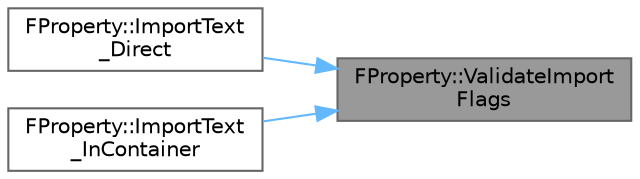 digraph "FProperty::ValidateImportFlags"
{
 // INTERACTIVE_SVG=YES
 // LATEX_PDF_SIZE
  bgcolor="transparent";
  edge [fontname=Helvetica,fontsize=10,labelfontname=Helvetica,labelfontsize=10];
  node [fontname=Helvetica,fontsize=10,shape=box,height=0.2,width=0.4];
  rankdir="RL";
  Node1 [id="Node000001",label="FProperty::ValidateImport\lFlags",height=0.2,width=0.4,color="gray40", fillcolor="grey60", style="filled", fontcolor="black",tooltip="Verify that modifying this property's value via ImportText is allowed."];
  Node1 -> Node2 [id="edge1_Node000001_Node000002",dir="back",color="steelblue1",style="solid",tooltip=" "];
  Node2 [id="Node000002",label="FProperty::ImportText\l_Direct",height=0.2,width=0.4,color="grey40", fillcolor="white", style="filled",URL="$d9/dbc/classFProperty.html#a27dc480df55df91d8f672db31a44d599",tooltip="Import a text value."];
  Node1 -> Node3 [id="edge2_Node000001_Node000003",dir="back",color="steelblue1",style="solid",tooltip=" "];
  Node3 [id="Node000003",label="FProperty::ImportText\l_InContainer",height=0.2,width=0.4,color="grey40", fillcolor="white", style="filled",URL="$d9/dbc/classFProperty.html#ac99518b96510bcd16756cc02ff77bde5",tooltip="Import a text value."];
}
